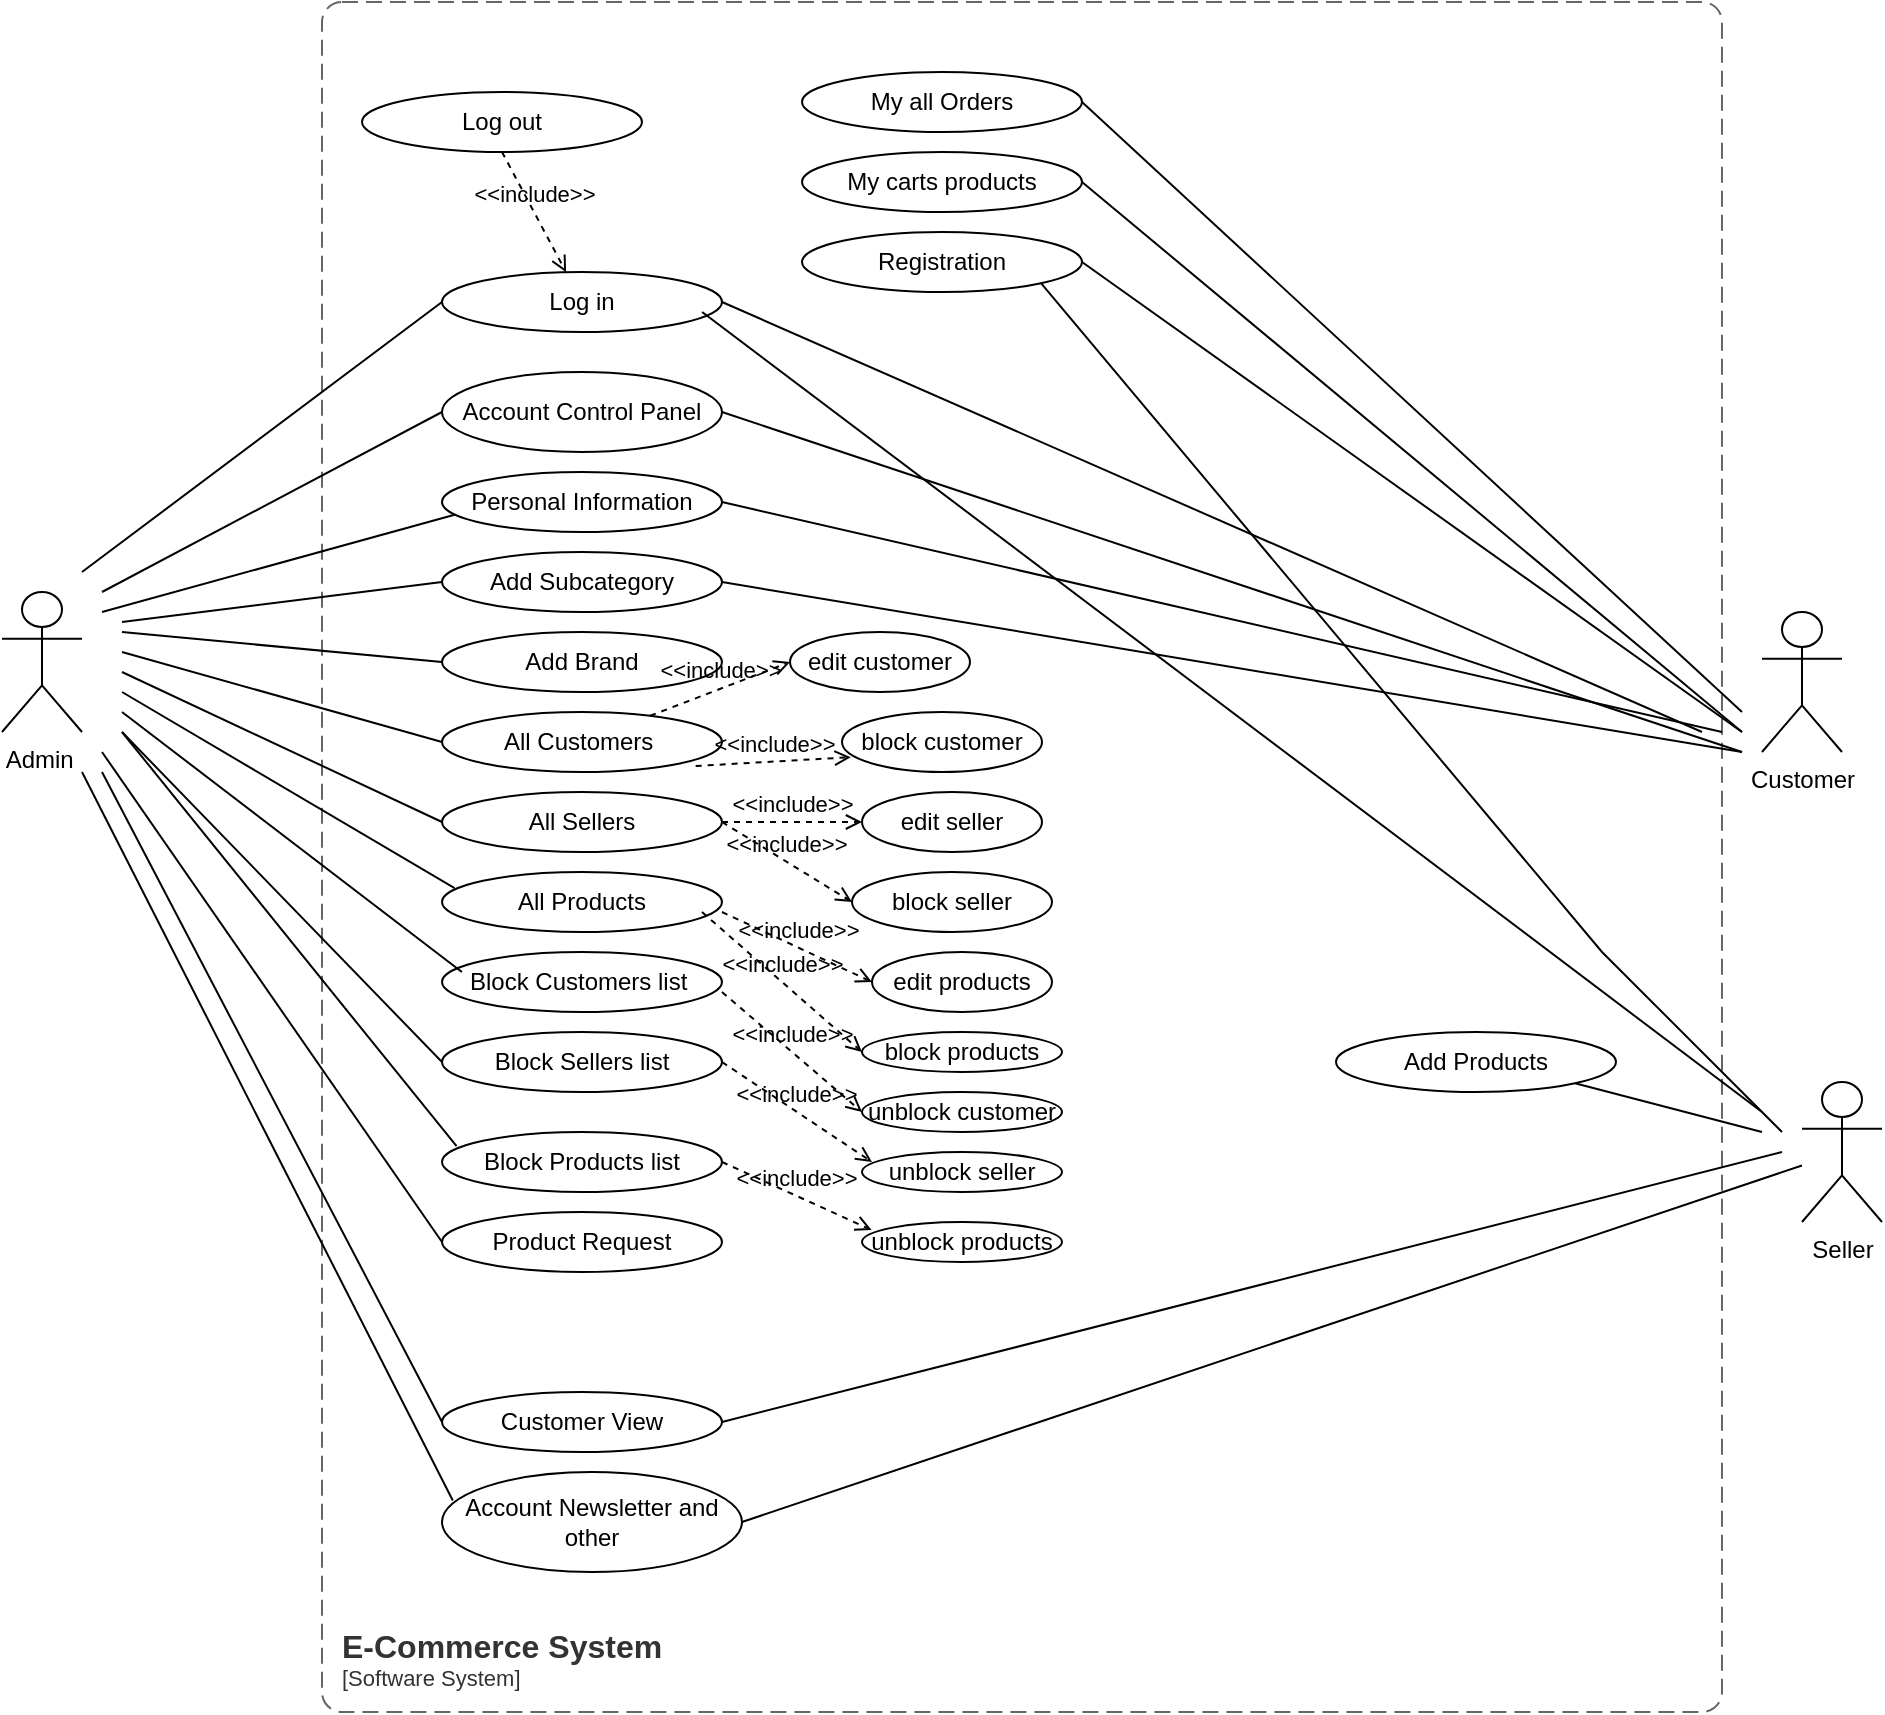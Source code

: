 <mxfile version="20.3.6" type="github">
  <diagram id="n9HFfjMK9hOBVCEkppL0" name="Page-1">
    <mxGraphModel dx="1038" dy="571" grid="1" gridSize="10" guides="1" tooltips="1" connect="1" arrows="1" fold="1" page="1" pageScale="1" pageWidth="827" pageHeight="1169" math="0" shadow="0">
      <root>
        <mxCell id="0" />
        <mxCell id="1" parent="0" />
        <object label="Admin&amp;nbsp;" id="HZhEUxBDqLnAfJDDO1io-1">
          <mxCell style="shape=umlActor;html=1;verticalLabelPosition=bottom;verticalAlign=top;align=center;" parent="1" vertex="1">
            <mxGeometry x="20" y="340" width="40" height="70" as="geometry" />
          </mxCell>
        </object>
        <mxCell id="HZhEUxBDqLnAfJDDO1io-3" value="Customer" style="shape=umlActor;html=1;verticalLabelPosition=bottom;verticalAlign=top;align=center;" parent="1" vertex="1">
          <mxGeometry x="900" y="350" width="40" height="70" as="geometry" />
        </mxCell>
        <object placeholders="1" c4Name="E-Commerce System" c4Type="SystemScopeBoundary" c4Application="Software System" label="&lt;font style=&quot;font-size: 16px&quot;&gt;&lt;b&gt;&lt;div style=&quot;text-align: left&quot;&gt;%c4Name%&lt;/div&gt;&lt;/b&gt;&lt;/font&gt;&lt;div style=&quot;text-align: left&quot;&gt;[%c4Application%]&lt;/div&gt;" id="HZhEUxBDqLnAfJDDO1io-4">
          <mxCell style="rounded=1;fontSize=11;whiteSpace=wrap;html=1;dashed=1;arcSize=20;fillColor=none;strokeColor=#666666;fontColor=#333333;labelBackgroundColor=none;align=left;verticalAlign=bottom;labelBorderColor=none;spacingTop=0;spacing=10;dashPattern=8 4;metaEdit=1;rotatable=0;perimeter=rectanglePerimeter;noLabel=0;labelPadding=0;allowArrows=0;connectable=0;expand=0;recursiveResize=0;editable=1;pointerEvents=0;absoluteArcSize=1;points=[[0.25,0,0],[0.5,0,0],[0.75,0,0],[1,0.25,0],[1,0.5,0],[1,0.75,0],[0.75,1,0],[0.5,1,0],[0.25,1,0],[0,0.75,0],[0,0.5,0],[0,0.25,0]];" parent="1" vertex="1">
            <mxGeometry x="180" y="45" width="700" height="855" as="geometry" />
          </mxCell>
        </object>
        <mxCell id="HZhEUxBDqLnAfJDDO1io-10" value="Account Control Panel" style="ellipse;whiteSpace=wrap;html=1;" parent="1" vertex="1">
          <mxGeometry x="240" y="230" width="140" height="40" as="geometry" />
        </mxCell>
        <mxCell id="HZhEUxBDqLnAfJDDO1io-12" value="Personal Information" style="ellipse;whiteSpace=wrap;html=1;" parent="1" vertex="1">
          <mxGeometry x="240" y="280" width="140" height="30" as="geometry" />
        </mxCell>
        <mxCell id="HZhEUxBDqLnAfJDDO1io-13" value="Add Subcategory" style="ellipse;whiteSpace=wrap;html=1;" parent="1" vertex="1">
          <mxGeometry x="240" y="320" width="140" height="30" as="geometry" />
        </mxCell>
        <mxCell id="HZhEUxBDqLnAfJDDO1io-14" value="Add Brand" style="ellipse;whiteSpace=wrap;html=1;" parent="1" vertex="1">
          <mxGeometry x="240" y="360" width="140" height="30" as="geometry" />
        </mxCell>
        <mxCell id="HZhEUxBDqLnAfJDDO1io-15" value="All Customers&amp;nbsp;" style="ellipse;whiteSpace=wrap;html=1;" parent="1" vertex="1">
          <mxGeometry x="240" y="400" width="140" height="30" as="geometry" />
        </mxCell>
        <mxCell id="HZhEUxBDqLnAfJDDO1io-16" value="All Sellers" style="ellipse;whiteSpace=wrap;html=1;" parent="1" vertex="1">
          <mxGeometry x="240" y="440" width="140" height="30" as="geometry" />
        </mxCell>
        <mxCell id="HZhEUxBDqLnAfJDDO1io-17" value="All Products" style="ellipse;whiteSpace=wrap;html=1;" parent="1" vertex="1">
          <mxGeometry x="240" y="480" width="140" height="30" as="geometry" />
        </mxCell>
        <mxCell id="HZhEUxBDqLnAfJDDO1io-18" value="Block Customers list&amp;nbsp;" style="ellipse;whiteSpace=wrap;html=1;" parent="1" vertex="1">
          <mxGeometry x="240" y="520" width="140" height="30" as="geometry" />
        </mxCell>
        <mxCell id="HZhEUxBDqLnAfJDDO1io-19" value="Block Products list" style="ellipse;whiteSpace=wrap;html=1;" parent="1" vertex="1">
          <mxGeometry x="240" y="610" width="140" height="30" as="geometry" />
        </mxCell>
        <mxCell id="HZhEUxBDqLnAfJDDO1io-20" value="Block Sellers list" style="ellipse;whiteSpace=wrap;html=1;" parent="1" vertex="1">
          <mxGeometry x="240" y="560" width="140" height="30" as="geometry" />
        </mxCell>
        <mxCell id="HZhEUxBDqLnAfJDDO1io-21" value="Product Request" style="ellipse;whiteSpace=wrap;html=1;" parent="1" vertex="1">
          <mxGeometry x="240" y="650" width="140" height="30" as="geometry" />
        </mxCell>
        <mxCell id="HZhEUxBDqLnAfJDDO1io-23" value="Customer View" style="ellipse;whiteSpace=wrap;html=1;" parent="1" vertex="1">
          <mxGeometry x="240" y="740" width="140" height="30" as="geometry" />
        </mxCell>
        <mxCell id="HZhEUxBDqLnAfJDDO1io-24" value="Account Newsletter and other" style="ellipse;whiteSpace=wrap;html=1;" parent="1" vertex="1">
          <mxGeometry x="240" y="780" width="150" height="50" as="geometry" />
        </mxCell>
        <mxCell id="HZhEUxBDqLnAfJDDO1io-25" value="Registration" style="ellipse;whiteSpace=wrap;html=1;" parent="1" vertex="1">
          <mxGeometry x="420" y="160" width="140" height="30" as="geometry" />
        </mxCell>
        <mxCell id="HZhEUxBDqLnAfJDDO1io-26" value="Log in" style="ellipse;whiteSpace=wrap;html=1;" parent="1" vertex="1">
          <mxGeometry x="240" y="180" width="140" height="30" as="geometry" />
        </mxCell>
        <mxCell id="HZhEUxBDqLnAfJDDO1io-27" value="Log out" style="ellipse;whiteSpace=wrap;html=1;" parent="1" vertex="1">
          <mxGeometry x="200" y="90" width="140" height="30" as="geometry" />
        </mxCell>
        <mxCell id="HZhEUxBDqLnAfJDDO1io-31" value="" style="edgeStyle=none;html=1;endArrow=none;verticalAlign=bottom;rounded=0;entryX=0;entryY=0.5;entryDx=0;entryDy=0;" parent="1" target="HZhEUxBDqLnAfJDDO1io-26" edge="1">
          <mxGeometry width="160" relative="1" as="geometry">
            <mxPoint x="60" y="330" as="sourcePoint" />
            <mxPoint x="220" y="330" as="targetPoint" />
          </mxGeometry>
        </mxCell>
        <mxCell id="HZhEUxBDqLnAfJDDO1io-33" value="" style="edgeStyle=none;html=1;endArrow=none;verticalAlign=bottom;rounded=0;entryX=0;entryY=0.5;entryDx=0;entryDy=0;" parent="1" target="HZhEUxBDqLnAfJDDO1io-10" edge="1">
          <mxGeometry width="160" relative="1" as="geometry">
            <mxPoint x="70" y="340" as="sourcePoint" />
            <mxPoint x="170" y="220" as="targetPoint" />
          </mxGeometry>
        </mxCell>
        <mxCell id="HZhEUxBDqLnAfJDDO1io-34" value="" style="edgeStyle=none;html=1;endArrow=none;verticalAlign=bottom;rounded=0;entryX=0.045;entryY=0.713;entryDx=0;entryDy=0;entryPerimeter=0;" parent="1" target="HZhEUxBDqLnAfJDDO1io-12" edge="1">
          <mxGeometry width="160" relative="1" as="geometry">
            <mxPoint x="70" y="350" as="sourcePoint" />
            <mxPoint x="170.0" y="260" as="targetPoint" />
          </mxGeometry>
        </mxCell>
        <mxCell id="HZhEUxBDqLnAfJDDO1io-35" value="" style="edgeStyle=none;html=1;endArrow=none;verticalAlign=bottom;rounded=0;entryX=0;entryY=0.5;entryDx=0;entryDy=0;" parent="1" target="HZhEUxBDqLnAfJDDO1io-13" edge="1">
          <mxGeometry width="160" relative="1" as="geometry">
            <mxPoint x="80" y="355" as="sourcePoint" />
            <mxPoint x="160" y="300" as="targetPoint" />
          </mxGeometry>
        </mxCell>
        <mxCell id="HZhEUxBDqLnAfJDDO1io-36" value="" style="edgeStyle=none;html=1;endArrow=none;verticalAlign=bottom;rounded=0;entryX=0;entryY=0.5;entryDx=0;entryDy=0;" parent="1" target="HZhEUxBDqLnAfJDDO1io-14" edge="1">
          <mxGeometry width="160" relative="1" as="geometry">
            <mxPoint x="80" y="360" as="sourcePoint" />
            <mxPoint x="180" y="390" as="targetPoint" />
          </mxGeometry>
        </mxCell>
        <mxCell id="HZhEUxBDqLnAfJDDO1io-37" value="" style="edgeStyle=none;html=1;endArrow=none;verticalAlign=bottom;rounded=0;entryX=0;entryY=0.5;entryDx=0;entryDy=0;" parent="1" target="HZhEUxBDqLnAfJDDO1io-15" edge="1">
          <mxGeometry width="160" relative="1" as="geometry">
            <mxPoint x="80" y="370" as="sourcePoint" />
            <mxPoint x="160" y="370" as="targetPoint" />
          </mxGeometry>
        </mxCell>
        <mxCell id="HZhEUxBDqLnAfJDDO1io-38" value="" style="edgeStyle=none;html=1;endArrow=none;verticalAlign=bottom;rounded=0;entryX=0;entryY=0.5;entryDx=0;entryDy=0;" parent="1" target="HZhEUxBDqLnAfJDDO1io-16" edge="1">
          <mxGeometry width="160" relative="1" as="geometry">
            <mxPoint x="80" y="380" as="sourcePoint" />
            <mxPoint x="180" y="470" as="targetPoint" />
          </mxGeometry>
        </mxCell>
        <mxCell id="HZhEUxBDqLnAfJDDO1io-39" value="" style="edgeStyle=none;html=1;endArrow=none;verticalAlign=bottom;rounded=0;entryX=0.045;entryY=0.268;entryDx=0;entryDy=0;entryPerimeter=0;" parent="1" target="HZhEUxBDqLnAfJDDO1io-17" edge="1">
          <mxGeometry width="160" relative="1" as="geometry">
            <mxPoint x="80" y="390" as="sourcePoint" />
            <mxPoint x="170.0" y="455" as="targetPoint" />
          </mxGeometry>
        </mxCell>
        <mxCell id="HZhEUxBDqLnAfJDDO1io-40" value="" style="edgeStyle=none;html=1;endArrow=none;verticalAlign=bottom;rounded=0;entryX=0.071;entryY=0.333;entryDx=0;entryDy=0;entryPerimeter=0;" parent="1" target="HZhEUxBDqLnAfJDDO1io-18" edge="1">
          <mxGeometry width="160" relative="1" as="geometry">
            <mxPoint x="80" y="400" as="sourcePoint" />
            <mxPoint x="160" y="490" as="targetPoint" />
          </mxGeometry>
        </mxCell>
        <mxCell id="HZhEUxBDqLnAfJDDO1io-41" value="" style="edgeStyle=none;html=1;endArrow=none;verticalAlign=bottom;rounded=0;exitX=0;exitY=0.5;exitDx=0;exitDy=0;" parent="1" source="HZhEUxBDqLnAfJDDO1io-20" edge="1">
          <mxGeometry width="160" relative="1" as="geometry">
            <mxPoint x="160" y="540" as="sourcePoint" />
            <mxPoint x="80" y="410" as="targetPoint" />
          </mxGeometry>
        </mxCell>
        <mxCell id="HZhEUxBDqLnAfJDDO1io-42" value="" style="edgeStyle=none;html=1;endArrow=none;verticalAlign=bottom;rounded=0;entryX=0.052;entryY=0.237;entryDx=0;entryDy=0;entryPerimeter=0;" parent="1" target="HZhEUxBDqLnAfJDDO1io-19" edge="1">
          <mxGeometry width="160" relative="1" as="geometry">
            <mxPoint x="80" y="410" as="sourcePoint" />
            <mxPoint x="170.0" y="345" as="targetPoint" />
          </mxGeometry>
        </mxCell>
        <mxCell id="HZhEUxBDqLnAfJDDO1io-43" value="" style="edgeStyle=none;html=1;endArrow=none;verticalAlign=bottom;rounded=0;entryX=0;entryY=0.5;entryDx=0;entryDy=0;" parent="1" target="HZhEUxBDqLnAfJDDO1io-21" edge="1">
          <mxGeometry width="160" relative="1" as="geometry">
            <mxPoint x="70" y="420" as="sourcePoint" />
            <mxPoint x="190" y="670" as="targetPoint" />
          </mxGeometry>
        </mxCell>
        <mxCell id="HZhEUxBDqLnAfJDDO1io-45" value="" style="edgeStyle=none;html=1;endArrow=none;verticalAlign=bottom;rounded=0;entryX=0;entryY=0.5;entryDx=0;entryDy=0;" parent="1" target="HZhEUxBDqLnAfJDDO1io-23" edge="1">
          <mxGeometry width="160" relative="1" as="geometry">
            <mxPoint x="70" y="430" as="sourcePoint" />
            <mxPoint x="160" y="680" as="targetPoint" />
          </mxGeometry>
        </mxCell>
        <mxCell id="HZhEUxBDqLnAfJDDO1io-46" value="" style="edgeStyle=none;html=1;endArrow=none;verticalAlign=bottom;rounded=0;entryX=0.036;entryY=0.285;entryDx=0;entryDy=0;entryPerimeter=0;" parent="1" target="HZhEUxBDqLnAfJDDO1io-24" edge="1">
          <mxGeometry width="160" relative="1" as="geometry">
            <mxPoint x="60" y="430" as="sourcePoint" />
            <mxPoint x="140" y="710" as="targetPoint" />
          </mxGeometry>
        </mxCell>
        <mxCell id="HZhEUxBDqLnAfJDDO1io-47" value="" style="edgeStyle=none;html=1;endArrow=none;verticalAlign=bottom;rounded=0;exitX=1;exitY=0.5;exitDx=0;exitDy=0;" parent="1" source="HZhEUxBDqLnAfJDDO1io-25" edge="1">
          <mxGeometry width="160" relative="1" as="geometry">
            <mxPoint x="300" y="120" as="sourcePoint" />
            <mxPoint x="890" y="410" as="targetPoint" />
          </mxGeometry>
        </mxCell>
        <mxCell id="HZhEUxBDqLnAfJDDO1io-48" value="" style="edgeStyle=none;html=1;endArrow=none;verticalAlign=bottom;rounded=0;exitX=1;exitY=0.5;exitDx=0;exitDy=0;" parent="1" source="HZhEUxBDqLnAfJDDO1io-26" edge="1">
          <mxGeometry width="160" relative="1" as="geometry">
            <mxPoint x="370" y="140" as="sourcePoint" />
            <mxPoint x="870" y="410" as="targetPoint" />
          </mxGeometry>
        </mxCell>
        <mxCell id="HZhEUxBDqLnAfJDDO1io-50" value="" style="edgeStyle=none;html=1;endArrow=none;verticalAlign=bottom;rounded=0;exitX=1;exitY=0.5;exitDx=0;exitDy=0;" parent="1" source="HZhEUxBDqLnAfJDDO1io-10" edge="1">
          <mxGeometry width="160" relative="1" as="geometry">
            <mxPoint x="320" y="320" as="sourcePoint" />
            <mxPoint x="890" y="420" as="targetPoint" />
            <Array as="points" />
          </mxGeometry>
        </mxCell>
        <mxCell id="HZhEUxBDqLnAfJDDO1io-51" value="" style="edgeStyle=none;html=1;endArrow=none;verticalAlign=bottom;rounded=0;exitX=1;exitY=0.5;exitDx=0;exitDy=0;" parent="1" source="HZhEUxBDqLnAfJDDO1io-12" edge="1">
          <mxGeometry width="160" relative="1" as="geometry">
            <mxPoint x="400" y="280" as="sourcePoint" />
            <mxPoint x="880" y="410" as="targetPoint" />
            <Array as="points" />
          </mxGeometry>
        </mxCell>
        <mxCell id="HZhEUxBDqLnAfJDDO1io-53" value="My all Orders" style="ellipse;whiteSpace=wrap;html=1;" parent="1" vertex="1">
          <mxGeometry x="420" y="80" width="140" height="30" as="geometry" />
        </mxCell>
        <mxCell id="HZhEUxBDqLnAfJDDO1io-54" value="My carts products" style="ellipse;whiteSpace=wrap;html=1;" parent="1" vertex="1">
          <mxGeometry x="420" y="120" width="140" height="30" as="geometry" />
        </mxCell>
        <mxCell id="HZhEUxBDqLnAfJDDO1io-56" value="" style="edgeStyle=none;html=1;endArrow=none;verticalAlign=bottom;rounded=0;exitX=1;exitY=0.5;exitDx=0;exitDy=0;" parent="1" source="HZhEUxBDqLnAfJDDO1io-53" edge="1">
          <mxGeometry width="160" relative="1" as="geometry">
            <mxPoint x="550" y="270" as="sourcePoint" />
            <mxPoint x="890" y="400" as="targetPoint" />
          </mxGeometry>
        </mxCell>
        <mxCell id="HZhEUxBDqLnAfJDDO1io-57" value="" style="edgeStyle=none;html=1;endArrow=none;verticalAlign=bottom;rounded=0;exitX=1;exitY=0.5;exitDx=0;exitDy=0;" parent="1" source="HZhEUxBDqLnAfJDDO1io-54" edge="1">
          <mxGeometry width="160" relative="1" as="geometry">
            <mxPoint x="590" y="320" as="sourcePoint" />
            <mxPoint x="890" y="410" as="targetPoint" />
          </mxGeometry>
        </mxCell>
        <mxCell id="HZhEUxBDqLnAfJDDO1io-58" value="" style="edgeStyle=none;html=1;endArrow=none;verticalAlign=bottom;rounded=0;exitX=1;exitY=0.5;exitDx=0;exitDy=0;" parent="1" source="HZhEUxBDqLnAfJDDO1io-13" edge="1">
          <mxGeometry width="160" relative="1" as="geometry">
            <mxPoint x="540.525" y="185.382" as="sourcePoint" />
            <mxPoint x="890" y="420" as="targetPoint" />
            <Array as="points" />
          </mxGeometry>
        </mxCell>
        <mxCell id="HZhEUxBDqLnAfJDDO1io-62" value="Seller" style="shape=umlActor;html=1;verticalLabelPosition=bottom;verticalAlign=top;align=center;" parent="1" vertex="1">
          <mxGeometry x="920" y="585" width="40" height="70" as="geometry" />
        </mxCell>
        <mxCell id="HZhEUxBDqLnAfJDDO1io-64" value="" style="edgeStyle=none;html=1;endArrow=none;verticalAlign=bottom;rounded=0;exitX=1;exitY=1;exitDx=0;exitDy=0;" parent="1" source="HZhEUxBDqLnAfJDDO1io-25" edge="1">
          <mxGeometry width="160" relative="1" as="geometry">
            <mxPoint x="310" y="140" as="sourcePoint" />
            <mxPoint x="910" y="610" as="targetPoint" />
            <Array as="points">
              <mxPoint x="820" y="520" />
              <mxPoint x="910" y="610" />
            </Array>
          </mxGeometry>
        </mxCell>
        <mxCell id="HZhEUxBDqLnAfJDDO1io-65" value="" style="edgeStyle=none;html=1;endArrow=none;verticalAlign=bottom;rounded=0;exitX=0.929;exitY=0.667;exitDx=0;exitDy=0;exitPerimeter=0;" parent="1" source="HZhEUxBDqLnAfJDDO1io-26" edge="1">
          <mxGeometry width="160" relative="1" as="geometry">
            <mxPoint x="310" y="180" as="sourcePoint" />
            <mxPoint x="900" y="600" as="targetPoint" />
            <Array as="points" />
          </mxGeometry>
        </mxCell>
        <mxCell id="HZhEUxBDqLnAfJDDO1io-67" value="&amp;lt;&amp;lt;include&amp;gt;&amp;gt;" style="edgeStyle=none;html=1;endArrow=open;verticalAlign=bottom;dashed=1;labelBackgroundColor=none;rounded=0;" parent="1" target="HZhEUxBDqLnAfJDDO1io-26" edge="1">
          <mxGeometry width="160" relative="1" as="geometry">
            <mxPoint x="270" y="120" as="sourcePoint" />
            <mxPoint x="520" y="310" as="targetPoint" />
          </mxGeometry>
        </mxCell>
        <mxCell id="HZhEUxBDqLnAfJDDO1io-68" value="Add Products" style="ellipse;whiteSpace=wrap;html=1;" parent="1" vertex="1">
          <mxGeometry x="687" y="560" width="140" height="30" as="geometry" />
        </mxCell>
        <mxCell id="HZhEUxBDqLnAfJDDO1io-69" value="" style="edgeStyle=none;html=1;endArrow=none;verticalAlign=bottom;rounded=0;exitX=1;exitY=1;exitDx=0;exitDy=0;" parent="1" source="HZhEUxBDqLnAfJDDO1io-68" edge="1">
          <mxGeometry width="160" relative="1" as="geometry">
            <mxPoint x="500" y="570" as="sourcePoint" />
            <mxPoint x="900" y="610" as="targetPoint" />
          </mxGeometry>
        </mxCell>
        <mxCell id="HZhEUxBDqLnAfJDDO1io-70" value="" style="edgeStyle=none;html=1;endArrow=none;verticalAlign=bottom;rounded=0;exitX=1;exitY=0.5;exitDx=0;exitDy=0;" parent="1" source="HZhEUxBDqLnAfJDDO1io-23" edge="1">
          <mxGeometry width="160" relative="1" as="geometry">
            <mxPoint x="400" y="710" as="sourcePoint" />
            <mxPoint x="910" y="620" as="targetPoint" />
          </mxGeometry>
        </mxCell>
        <mxCell id="HZhEUxBDqLnAfJDDO1io-71" value="" style="edgeStyle=none;html=1;endArrow=none;verticalAlign=bottom;rounded=0;exitX=1;exitY=0.5;exitDx=0;exitDy=0;" parent="1" source="HZhEUxBDqLnAfJDDO1io-24" edge="1" target="HZhEUxBDqLnAfJDDO1io-62">
          <mxGeometry width="160" relative="1" as="geometry">
            <mxPoint x="390" y="760" as="sourcePoint" />
            <mxPoint x="700" y="640" as="targetPoint" />
          </mxGeometry>
        </mxCell>
        <mxCell id="GM8xlWGdV2tlLfldPjoc-1" value="edit customer" style="ellipse;whiteSpace=wrap;html=1;" vertex="1" parent="1">
          <mxGeometry x="414" y="360" width="90" height="30" as="geometry" />
        </mxCell>
        <mxCell id="GM8xlWGdV2tlLfldPjoc-3" value="block customer" style="ellipse;whiteSpace=wrap;html=1;" vertex="1" parent="1">
          <mxGeometry x="440" y="400" width="100" height="30" as="geometry" />
        </mxCell>
        <mxCell id="GM8xlWGdV2tlLfldPjoc-7" value="&amp;lt;&amp;lt;include&amp;gt;&amp;gt;" style="edgeStyle=none;html=1;endArrow=open;verticalAlign=bottom;dashed=1;labelBackgroundColor=none;rounded=0;entryX=0;entryY=0.5;entryDx=0;entryDy=0;" edge="1" parent="1" source="HZhEUxBDqLnAfJDDO1io-15" target="GM8xlWGdV2tlLfldPjoc-1">
          <mxGeometry width="160" relative="1" as="geometry">
            <mxPoint x="450" y="310" as="sourcePoint" />
            <mxPoint x="420" y="380" as="targetPoint" />
          </mxGeometry>
        </mxCell>
        <mxCell id="GM8xlWGdV2tlLfldPjoc-8" value="&amp;lt;&amp;lt;include&amp;gt;&amp;gt;" style="edgeStyle=none;html=1;endArrow=open;verticalAlign=bottom;dashed=1;labelBackgroundColor=none;rounded=0;exitX=0.906;exitY=0.9;exitDx=0;exitDy=0;exitPerimeter=0;entryX=0.044;entryY=0.753;entryDx=0;entryDy=0;entryPerimeter=0;" edge="1" parent="1" source="HZhEUxBDqLnAfJDDO1io-15" target="GM8xlWGdV2tlLfldPjoc-3">
          <mxGeometry width="160" relative="1" as="geometry">
            <mxPoint x="380" y="440" as="sourcePoint" />
            <mxPoint x="440" y="440" as="targetPoint" />
          </mxGeometry>
        </mxCell>
        <mxCell id="GM8xlWGdV2tlLfldPjoc-9" value="edit seller" style="ellipse;whiteSpace=wrap;html=1;" vertex="1" parent="1">
          <mxGeometry x="450" y="440" width="90" height="30" as="geometry" />
        </mxCell>
        <mxCell id="GM8xlWGdV2tlLfldPjoc-10" value="block seller" style="ellipse;whiteSpace=wrap;html=1;" vertex="1" parent="1">
          <mxGeometry x="445" y="480" width="100" height="30" as="geometry" />
        </mxCell>
        <mxCell id="GM8xlWGdV2tlLfldPjoc-11" value="block products" style="ellipse;whiteSpace=wrap;html=1;" vertex="1" parent="1">
          <mxGeometry x="450" y="560" width="100" height="20" as="geometry" />
        </mxCell>
        <mxCell id="GM8xlWGdV2tlLfldPjoc-12" value="edit products" style="ellipse;whiteSpace=wrap;html=1;" vertex="1" parent="1">
          <mxGeometry x="455" y="520" width="90" height="30" as="geometry" />
        </mxCell>
        <mxCell id="GM8xlWGdV2tlLfldPjoc-13" value="&amp;lt;&amp;lt;include&amp;gt;&amp;gt;" style="edgeStyle=none;html=1;endArrow=open;verticalAlign=bottom;dashed=1;labelBackgroundColor=none;rounded=0;exitX=1;exitY=0.5;exitDx=0;exitDy=0;" edge="1" parent="1" source="HZhEUxBDqLnAfJDDO1io-16" target="GM8xlWGdV2tlLfldPjoc-9">
          <mxGeometry width="160" relative="1" as="geometry">
            <mxPoint x="390" y="460" as="sourcePoint" />
            <mxPoint x="459.931" y="433.104" as="targetPoint" />
          </mxGeometry>
        </mxCell>
        <mxCell id="GM8xlWGdV2tlLfldPjoc-14" value="&amp;lt;&amp;lt;include&amp;gt;&amp;gt;" style="edgeStyle=none;html=1;endArrow=open;verticalAlign=bottom;dashed=1;labelBackgroundColor=none;rounded=0;entryX=0;entryY=0.5;entryDx=0;entryDy=0;exitX=1;exitY=0.5;exitDx=0;exitDy=0;" edge="1" parent="1" source="HZhEUxBDqLnAfJDDO1io-16" target="GM8xlWGdV2tlLfldPjoc-10">
          <mxGeometry width="160" relative="1" as="geometry">
            <mxPoint x="380" y="500" as="sourcePoint" />
            <mxPoint x="469.931" y="473.104" as="targetPoint" />
          </mxGeometry>
        </mxCell>
        <mxCell id="GM8xlWGdV2tlLfldPjoc-15" value="&amp;lt;&amp;lt;include&amp;gt;&amp;gt;" style="edgeStyle=none;html=1;endArrow=open;verticalAlign=bottom;dashed=1;labelBackgroundColor=none;rounded=0;entryX=0;entryY=0.5;entryDx=0;entryDy=0;" edge="1" parent="1" target="GM8xlWGdV2tlLfldPjoc-12">
          <mxGeometry width="160" relative="1" as="geometry">
            <mxPoint x="380" y="500" as="sourcePoint" />
            <mxPoint x="489.931" y="503.104" as="targetPoint" />
          </mxGeometry>
        </mxCell>
        <mxCell id="GM8xlWGdV2tlLfldPjoc-16" value="&amp;lt;&amp;lt;include&amp;gt;&amp;gt;" style="edgeStyle=none;html=1;endArrow=open;verticalAlign=bottom;dashed=1;labelBackgroundColor=none;rounded=0;entryX=0;entryY=0.5;entryDx=0;entryDy=0;" edge="1" parent="1" target="GM8xlWGdV2tlLfldPjoc-11">
          <mxGeometry width="160" relative="1" as="geometry">
            <mxPoint x="370" y="500" as="sourcePoint" />
            <mxPoint x="489.931" y="533.104" as="targetPoint" />
          </mxGeometry>
        </mxCell>
        <mxCell id="GM8xlWGdV2tlLfldPjoc-17" value="unblock products" style="ellipse;whiteSpace=wrap;html=1;" vertex="1" parent="1">
          <mxGeometry x="450" y="655" width="100" height="20" as="geometry" />
        </mxCell>
        <mxCell id="GM8xlWGdV2tlLfldPjoc-18" value="unblock seller" style="ellipse;whiteSpace=wrap;html=1;" vertex="1" parent="1">
          <mxGeometry x="450" y="620" width="100" height="20" as="geometry" />
        </mxCell>
        <mxCell id="GM8xlWGdV2tlLfldPjoc-19" value="unblock customer" style="ellipse;whiteSpace=wrap;html=1;" vertex="1" parent="1">
          <mxGeometry x="450" y="590" width="100" height="20" as="geometry" />
        </mxCell>
        <mxCell id="GM8xlWGdV2tlLfldPjoc-21" value="&amp;lt;&amp;lt;include&amp;gt;&amp;gt;" style="edgeStyle=none;html=1;endArrow=open;verticalAlign=bottom;dashed=1;labelBackgroundColor=none;rounded=0;" edge="1" parent="1">
          <mxGeometry width="160" relative="1" as="geometry">
            <mxPoint x="380" y="540" as="sourcePoint" />
            <mxPoint x="450" y="600" as="targetPoint" />
          </mxGeometry>
        </mxCell>
        <mxCell id="GM8xlWGdV2tlLfldPjoc-22" value="&amp;lt;&amp;lt;include&amp;gt;&amp;gt;" style="edgeStyle=none;html=1;endArrow=open;verticalAlign=bottom;dashed=1;labelBackgroundColor=none;rounded=0;exitX=1;exitY=0.5;exitDx=0;exitDy=0;entryX=0.05;entryY=0.25;entryDx=0;entryDy=0;entryPerimeter=0;" edge="1" parent="1" source="HZhEUxBDqLnAfJDDO1io-20" target="GM8xlWGdV2tlLfldPjoc-18">
          <mxGeometry width="160" relative="1" as="geometry">
            <mxPoint x="380" y="590" as="sourcePoint" />
            <mxPoint x="460" y="630" as="targetPoint" />
          </mxGeometry>
        </mxCell>
        <mxCell id="GM8xlWGdV2tlLfldPjoc-23" value="&amp;lt;&amp;lt;include&amp;gt;&amp;gt;" style="edgeStyle=none;html=1;endArrow=open;verticalAlign=bottom;dashed=1;labelBackgroundColor=none;rounded=0;entryX=0.048;entryY=0.2;entryDx=0;entryDy=0;exitX=1;exitY=0.5;exitDx=0;exitDy=0;entryPerimeter=0;" edge="1" parent="1" source="HZhEUxBDqLnAfJDDO1io-19" target="GM8xlWGdV2tlLfldPjoc-17">
          <mxGeometry width="160" relative="1" as="geometry">
            <mxPoint x="410" y="630" as="sourcePoint" />
            <mxPoint x="490" y="700" as="targetPoint" />
          </mxGeometry>
        </mxCell>
      </root>
    </mxGraphModel>
  </diagram>
</mxfile>
